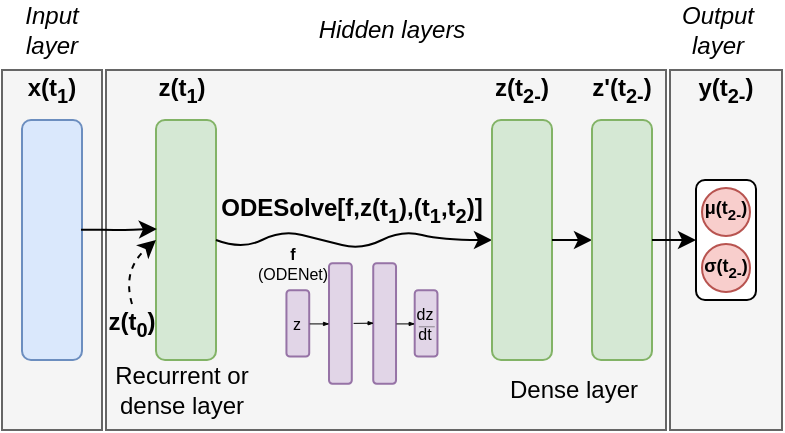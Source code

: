 <mxfile version="15.1.0" type="github">
  <diagram id="RBb7oxttxBgPXwsNeLO2" name="Page-1">
    <mxGraphModel dx="785" dy="431" grid="1" gridSize="10" guides="1" tooltips="1" connect="1" arrows="1" fold="1" page="1" pageScale="1" pageWidth="850" pageHeight="1100" math="0" shadow="0">
      <root>
        <mxCell id="0" />
        <mxCell id="1" parent="0" />
        <mxCell id="3_Mve7OBSd4JhuLEOyqr-21" value="" style="rounded=0;whiteSpace=wrap;html=1;fillColor=#f5f5f5;strokeColor=#666666;fontColor=#333333;" vertex="1" parent="1">
          <mxGeometry x="524" y="130" width="56" height="180" as="geometry" />
        </mxCell>
        <mxCell id="3_Mve7OBSd4JhuLEOyqr-20" value="" style="rounded=0;whiteSpace=wrap;html=1;fillColor=#f5f5f5;strokeColor=#666666;fontColor=#333333;" vertex="1" parent="1">
          <mxGeometry x="190" y="130" width="50" height="180" as="geometry" />
        </mxCell>
        <mxCell id="3_Mve7OBSd4JhuLEOyqr-9" value="" style="rounded=0;whiteSpace=wrap;html=1;fillColor=#f5f5f5;strokeColor=#666666;fontColor=#333333;" vertex="1" parent="1">
          <mxGeometry x="242" y="130" width="280" height="180" as="geometry" />
        </mxCell>
        <mxCell id="Kc7W_aGzd4kmXyvqEKLv-1" value="" style="rounded=1;whiteSpace=wrap;html=1;rotation=90;fillColor=#dae8fc;strokeColor=#6c8ebf;" parent="1" vertex="1">
          <mxGeometry x="155" y="200" width="120" height="30" as="geometry" />
        </mxCell>
        <mxCell id="Kc7W_aGzd4kmXyvqEKLv-2" value="x(t&lt;sub&gt;1&lt;/sub&gt;)" style="text;html=1;strokeColor=none;fillColor=none;align=center;verticalAlign=middle;whiteSpace=wrap;rounded=0;fontStyle=1" parent="1" vertex="1">
          <mxGeometry x="195" y="130" width="40" height="20" as="geometry" />
        </mxCell>
        <mxCell id="Kc7W_aGzd4kmXyvqEKLv-3" value="" style="rounded=1;whiteSpace=wrap;html=1;rotation=90;fillColor=#d5e8d4;strokeColor=#82b366;" parent="1" vertex="1">
          <mxGeometry x="222" y="200" width="120" height="30" as="geometry" />
        </mxCell>
        <mxCell id="Kc7W_aGzd4kmXyvqEKLv-4" value="z(t&lt;sub&gt;1&lt;/sub&gt;)" style="text;html=1;strokeColor=none;fillColor=none;align=center;verticalAlign=middle;whiteSpace=wrap;rounded=0;fontStyle=1" parent="1" vertex="1">
          <mxGeometry x="260" y="130" width="40" height="20" as="geometry" />
        </mxCell>
        <mxCell id="Kc7W_aGzd4kmXyvqEKLv-6" value="" style="endArrow=classic;html=1;exitX=0.457;exitY=0.016;exitDx=0;exitDy=0;exitPerimeter=0;entryX=0.454;entryY=0.985;entryDx=0;entryDy=0;entryPerimeter=0;" parent="1" source="Kc7W_aGzd4kmXyvqEKLv-1" edge="1" target="Kc7W_aGzd4kmXyvqEKLv-3">
          <mxGeometry width="50" height="50" relative="1" as="geometry">
            <mxPoint x="240" y="210" as="sourcePoint" />
            <mxPoint x="266" y="210" as="targetPoint" />
            <Array as="points">
              <mxPoint x="250" y="210" />
            </Array>
          </mxGeometry>
        </mxCell>
        <mxCell id="Kc7W_aGzd4kmXyvqEKLv-8" value="" style="curved=1;endArrow=classic;html=1;entryX=0.5;entryY=1;entryDx=0;entryDy=0;dashed=1;exitX=0.5;exitY=0;exitDx=0;exitDy=0;" parent="1" target="Kc7W_aGzd4kmXyvqEKLv-3" edge="1" source="Kc7W_aGzd4kmXyvqEKLv-10">
          <mxGeometry width="50" height="50" relative="1" as="geometry">
            <mxPoint x="250" y="280" as="sourcePoint" />
            <mxPoint x="260" y="220" as="targetPoint" />
            <Array as="points">
              <mxPoint x="250" y="230" />
            </Array>
          </mxGeometry>
        </mxCell>
        <mxCell id="Kc7W_aGzd4kmXyvqEKLv-10" value="z(t&lt;sub&gt;0&lt;/sub&gt;)" style="text;html=1;strokeColor=none;fillColor=none;align=center;verticalAlign=middle;whiteSpace=wrap;rounded=0;fontStyle=1" parent="1" vertex="1">
          <mxGeometry x="235" y="247" width="40" height="20" as="geometry" />
        </mxCell>
        <mxCell id="Kc7W_aGzd4kmXyvqEKLv-11" value="" style="curved=1;endArrow=classic;html=1;exitX=0.5;exitY=0;exitDx=0;exitDy=0;entryX=0.5;entryY=1;entryDx=0;entryDy=0;" parent="1" source="Kc7W_aGzd4kmXyvqEKLv-3" edge="1" target="Kc7W_aGzd4kmXyvqEKLv-12">
          <mxGeometry width="50" height="50" relative="1" as="geometry">
            <mxPoint x="330" y="220" as="sourcePoint" />
            <mxPoint x="380" y="215" as="targetPoint" />
            <Array as="points">
              <mxPoint x="310" y="220" />
              <mxPoint x="330" y="210" />
              <mxPoint x="350" y="215" />
              <mxPoint x="370" y="220" />
              <mxPoint x="390" y="210" />
              <mxPoint x="410" y="215" />
            </Array>
          </mxGeometry>
        </mxCell>
        <mxCell id="Kc7W_aGzd4kmXyvqEKLv-12" value="" style="rounded=1;whiteSpace=wrap;html=1;rotation=90;fillColor=#d5e8d4;strokeColor=#82b366;" parent="1" vertex="1">
          <mxGeometry x="390" y="200" width="120" height="30" as="geometry" />
        </mxCell>
        <mxCell id="Kc7W_aGzd4kmXyvqEKLv-13" value="ODESolve[f,z(t&lt;sub&gt;1&lt;/sub&gt;),(t&lt;sub&gt;1&lt;/sub&gt;,t&lt;sub&gt;2&lt;/sub&gt;)]" style="text;html=1;strokeColor=none;fillColor=none;align=center;verticalAlign=middle;whiteSpace=wrap;rounded=0;fontStyle=1" parent="1" vertex="1">
          <mxGeometry x="290" y="190" width="150" height="20" as="geometry" />
        </mxCell>
        <mxCell id="Kc7W_aGzd4kmXyvqEKLv-15" value="z(t&lt;sub&gt;2-&lt;/sub&gt;)" style="text;html=1;strokeColor=none;fillColor=none;align=center;verticalAlign=middle;whiteSpace=wrap;rounded=0;fontStyle=1" parent="1" vertex="1">
          <mxGeometry x="430" y="130" width="40" height="20" as="geometry" />
        </mxCell>
        <mxCell id="3_Mve7OBSd4JhuLEOyqr-1" value="" style="endArrow=classic;html=1;exitX=0.5;exitY=0;exitDx=0;exitDy=0;entryX=0.5;entryY=0;entryDx=0;entryDy=0;" edge="1" parent="1" source="Kc7W_aGzd4kmXyvqEKLv-12" target="3_Mve7OBSd4JhuLEOyqr-2">
          <mxGeometry width="50" height="50" relative="1" as="geometry">
            <mxPoint x="490" y="220" as="sourcePoint" />
            <mxPoint x="490" y="215" as="targetPoint" />
          </mxGeometry>
        </mxCell>
        <mxCell id="3_Mve7OBSd4JhuLEOyqr-2" value="" style="rounded=1;whiteSpace=wrap;html=1;rotation=-90;fillColor=#d5e8d4;strokeColor=#82b366;" vertex="1" parent="1">
          <mxGeometry x="440" y="200" width="120" height="30" as="geometry" />
        </mxCell>
        <mxCell id="3_Mve7OBSd4JhuLEOyqr-6" value="" style="endArrow=classic;html=1;exitX=0.5;exitY=1;exitDx=0;exitDy=0;entryX=0.5;entryY=1;entryDx=0;entryDy=0;" edge="1" parent="1" source="3_Mve7OBSd4JhuLEOyqr-2" target="3_Mve7OBSd4JhuLEOyqr-10">
          <mxGeometry width="50" height="50" relative="1" as="geometry">
            <mxPoint x="520" y="214.83" as="sourcePoint" />
            <mxPoint x="540.0" y="215" as="targetPoint" />
          </mxGeometry>
        </mxCell>
        <mxCell id="3_Mve7OBSd4JhuLEOyqr-10" value="" style="rounded=1;whiteSpace=wrap;html=1;rotation=90;" vertex="1" parent="1">
          <mxGeometry x="522" y="200" width="60" height="30" as="geometry" />
        </mxCell>
        <mxCell id="3_Mve7OBSd4JhuLEOyqr-12" value="" style="ellipse;whiteSpace=wrap;html=1;aspect=fixed;fillColor=#f8cecc;strokeColor=#b85450;" vertex="1" parent="1">
          <mxGeometry x="540" y="189" width="24" height="24" as="geometry" />
        </mxCell>
        <mxCell id="3_Mve7OBSd4JhuLEOyqr-13" value="" style="ellipse;whiteSpace=wrap;html=1;aspect=fixed;fillColor=#f8cecc;strokeColor=#b85450;" vertex="1" parent="1">
          <mxGeometry x="540" y="217" width="24" height="24" as="geometry" />
        </mxCell>
        <mxCell id="3_Mve7OBSd4JhuLEOyqr-14" value="z&#39;(t&lt;sub&gt;2-&lt;/sub&gt;)" style="text;html=1;strokeColor=none;fillColor=none;align=center;verticalAlign=middle;whiteSpace=wrap;rounded=0;fontStyle=1" vertex="1" parent="1">
          <mxGeometry x="480" y="130" width="40" height="20" as="geometry" />
        </mxCell>
        <mxCell id="3_Mve7OBSd4JhuLEOyqr-15" value="&lt;i&gt;Input layer&lt;/i&gt;" style="text;html=1;strokeColor=none;fillColor=none;align=center;verticalAlign=middle;whiteSpace=wrap;rounded=0;" vertex="1" parent="1">
          <mxGeometry x="190" y="100" width="50" height="20" as="geometry" />
        </mxCell>
        <mxCell id="3_Mve7OBSd4JhuLEOyqr-16" value="&lt;i&gt;Hidden layers&lt;/i&gt;" style="text;html=1;strokeColor=none;fillColor=none;align=center;verticalAlign=middle;whiteSpace=wrap;rounded=0;" vertex="1" parent="1">
          <mxGeometry x="340" y="100" width="90" height="20" as="geometry" />
        </mxCell>
        <mxCell id="3_Mve7OBSd4JhuLEOyqr-17" value="&lt;i&gt;Output layer&lt;/i&gt;" style="text;html=1;strokeColor=none;fillColor=none;align=center;verticalAlign=middle;whiteSpace=wrap;rounded=0;" vertex="1" parent="1">
          <mxGeometry x="517.5" y="100" width="60" height="20" as="geometry" />
        </mxCell>
        <mxCell id="3_Mve7OBSd4JhuLEOyqr-18" value="&lt;font style=&quot;font-size: 9px&quot;&gt;μ(t&lt;sub&gt;2-&lt;/sub&gt;)&lt;/font&gt;" style="text;html=1;strokeColor=none;fillColor=none;align=center;verticalAlign=middle;whiteSpace=wrap;rounded=0;fontStyle=1" vertex="1" parent="1">
          <mxGeometry x="532" y="188" width="40" height="20" as="geometry" />
        </mxCell>
        <mxCell id="3_Mve7OBSd4JhuLEOyqr-19" value="&lt;font style=&quot;font-size: 9px&quot;&gt;&lt;span&gt;σ(&lt;/span&gt;t&lt;sub&gt;2-&lt;/sub&gt;)&lt;/font&gt;" style="text;html=1;strokeColor=none;fillColor=none;align=center;verticalAlign=middle;whiteSpace=wrap;rounded=0;fontStyle=1" vertex="1" parent="1">
          <mxGeometry x="541" y="222" width="22" height="9" as="geometry" />
        </mxCell>
        <mxCell id="3_Mve7OBSd4JhuLEOyqr-22" value="y(t&lt;sub&gt;2-&lt;/sub&gt;)" style="text;html=1;strokeColor=none;fillColor=none;align=center;verticalAlign=middle;whiteSpace=wrap;rounded=0;fontStyle=1" vertex="1" parent="1">
          <mxGeometry x="532" y="130" width="40" height="20" as="geometry" />
        </mxCell>
        <mxCell id="3_Mve7OBSd4JhuLEOyqr-23" value="&lt;div&gt;Recurrent or &lt;br&gt;&lt;/div&gt;&lt;div&gt;dense layer&lt;br&gt;&lt;/div&gt;" style="text;html=1;strokeColor=none;fillColor=none;align=center;verticalAlign=middle;whiteSpace=wrap;rounded=0;rotation=0;" vertex="1" parent="1">
          <mxGeometry x="210" y="275" width="140" height="30" as="geometry" />
        </mxCell>
        <mxCell id="3_Mve7OBSd4JhuLEOyqr-24" value="&lt;div&gt;Dense layer&lt;br&gt;&lt;/div&gt;" style="text;html=1;strokeColor=none;fillColor=none;align=center;verticalAlign=middle;whiteSpace=wrap;rounded=0;rotation=0;" vertex="1" parent="1">
          <mxGeometry x="435.25" y="275" width="82.25" height="30" as="geometry" />
        </mxCell>
        <mxCell id="3_Mve7OBSd4JhuLEOyqr-25" value="" style="rounded=1;whiteSpace=wrap;html=1;rotation=90;fontSize=10;fillColor=#e1d5e7;strokeColor=#9673a6;" vertex="1" parent="1">
          <mxGeometry x="321.326" y="251.007" width="33.171" height="11.392" as="geometry" />
        </mxCell>
        <mxCell id="3_Mve7OBSd4JhuLEOyqr-26" value="" style="rounded=1;whiteSpace=wrap;html=1;rotation=90;fillColor=#e1d5e7;strokeColor=#9673a6;" vertex="1" parent="1">
          <mxGeometry x="329.066" y="251.007" width="60.261" height="11.392" as="geometry" />
        </mxCell>
        <mxCell id="3_Mve7OBSd4JhuLEOyqr-27" value="" style="rounded=1;whiteSpace=wrap;html=1;rotation=90;fillColor=#e1d5e7;strokeColor=#9673a6;" vertex="1" parent="1">
          <mxGeometry x="351.18" y="251.007" width="60.261" height="11.392" as="geometry" />
        </mxCell>
        <mxCell id="3_Mve7OBSd4JhuLEOyqr-28" value="" style="rounded=1;whiteSpace=wrap;html=1;rotation=90;fillColor=#e1d5e7;strokeColor=#9673a6;" vertex="1" parent="1">
          <mxGeometry x="385.456" y="251.007" width="33.171" height="11.392" as="geometry" />
        </mxCell>
        <mxCell id="3_Mve7OBSd4JhuLEOyqr-40" value="" style="endArrow=blockThin;html=1;strokeWidth=0.5;exitX=0.5;exitY=0;exitDx=0;exitDy=0;entryX=0.5;entryY=1;entryDx=0;entryDy=0;endFill=1;endSize=2;" edge="1" parent="1" source="3_Mve7OBSd4JhuLEOyqr-25" target="3_Mve7OBSd4JhuLEOyqr-26">
          <mxGeometry x="331.83" y="228.482" width="66.342" height="64.507" as="geometry">
            <mxPoint x="284.838" y="289.585" as="sourcePoint" />
            <mxPoint x="340.123" y="237.803" as="targetPoint" />
          </mxGeometry>
        </mxCell>
        <mxCell id="3_Mve7OBSd4JhuLEOyqr-41" value="" style="endArrow=blockThin;html=1;strokeWidth=0.5;endFill=1;endSize=2;entryX=0.494;entryY=0.985;entryDx=0;entryDy=0;entryPerimeter=0;" edge="1" parent="1" target="3_Mve7OBSd4JhuLEOyqr-27">
          <mxGeometry x="331.83" y="228.482" width="66.342" height="64.507" as="geometry">
            <mxPoint x="365.554" y="256.444" as="sourcePoint" />
            <mxPoint x="373.294" y="256.444" as="targetPoint" />
          </mxGeometry>
        </mxCell>
        <mxCell id="3_Mve7OBSd4JhuLEOyqr-43" value="" style="endArrow=blockThin;html=1;strokeWidth=0.5;exitX=0.5;exitY=0;exitDx=0;exitDy=0;endFill=1;endSize=2;entryX=0.5;entryY=1;entryDx=0;entryDy=0;" edge="1" parent="1" source="3_Mve7OBSd4JhuLEOyqr-27" target="3_Mve7OBSd4JhuLEOyqr-28">
          <mxGeometry x="331.83" y="228.482" width="66.342" height="64.507" as="geometry">
            <mxPoint x="389.326" y="256.796" as="sourcePoint" />
            <mxPoint x="396.79" y="256.6" as="targetPoint" />
          </mxGeometry>
        </mxCell>
        <mxCell id="3_Mve7OBSd4JhuLEOyqr-45" value="z" style="text;html=1;strokeColor=none;fillColor=none;align=center;verticalAlign=middle;whiteSpace=wrap;rounded=0;fontSize=8;" vertex="1" parent="1">
          <mxGeometry x="311.37" y="243.808" width="53.074" height="25.803" as="geometry" />
        </mxCell>
        <mxCell id="3_Mve7OBSd4JhuLEOyqr-46" value="&lt;div style=&quot;font-size: 8px;&quot;&gt;dz&lt;/div&gt;&lt;div style=&quot;font-size: 8px;&quot;&gt;dt&lt;/div&gt;" style="text;html=1;strokeColor=none;fillColor=none;align=center;verticalAlign=middle;whiteSpace=wrap;rounded=0;fontSize=8;" vertex="1" parent="1">
          <mxGeometry x="398.451" y="246.066" width="7.191" height="22.41" as="geometry" />
        </mxCell>
        <mxCell id="3_Mve7OBSd4JhuLEOyqr-47" value="" style="endArrow=none;html=1;fontSize=5;endSize=2;strokeWidth=0.2;startSize=6;" edge="1" parent="1">
          <mxGeometry x="331.83" y="228.482" width="66.342" height="64.507" as="geometry">
            <mxPoint x="398.172" y="258.155" as="sourcePoint" />
            <mxPoint x="406.133" y="258.155" as="targetPoint" />
          </mxGeometry>
        </mxCell>
        <mxCell id="3_Mve7OBSd4JhuLEOyqr-48" value="&lt;div style=&quot;font-size: 8px;&quot;&gt;&lt;b style=&quot;font-size: 8px;&quot;&gt;f&lt;/b&gt; &lt;br style=&quot;font-size: 8px;&quot;&gt;&lt;/div&gt;&lt;div style=&quot;font-size: 8px;&quot;&gt;(ODENet)&lt;/div&gt;" style="text;html=1;strokeColor=none;fillColor=none;align=center;verticalAlign=middle;whiteSpace=wrap;rounded=0;fontSize=8;" vertex="1" parent="1">
          <mxGeometry x="315.92" y="213.6" width="38.58" height="25.8" as="geometry" />
        </mxCell>
      </root>
    </mxGraphModel>
  </diagram>
</mxfile>
